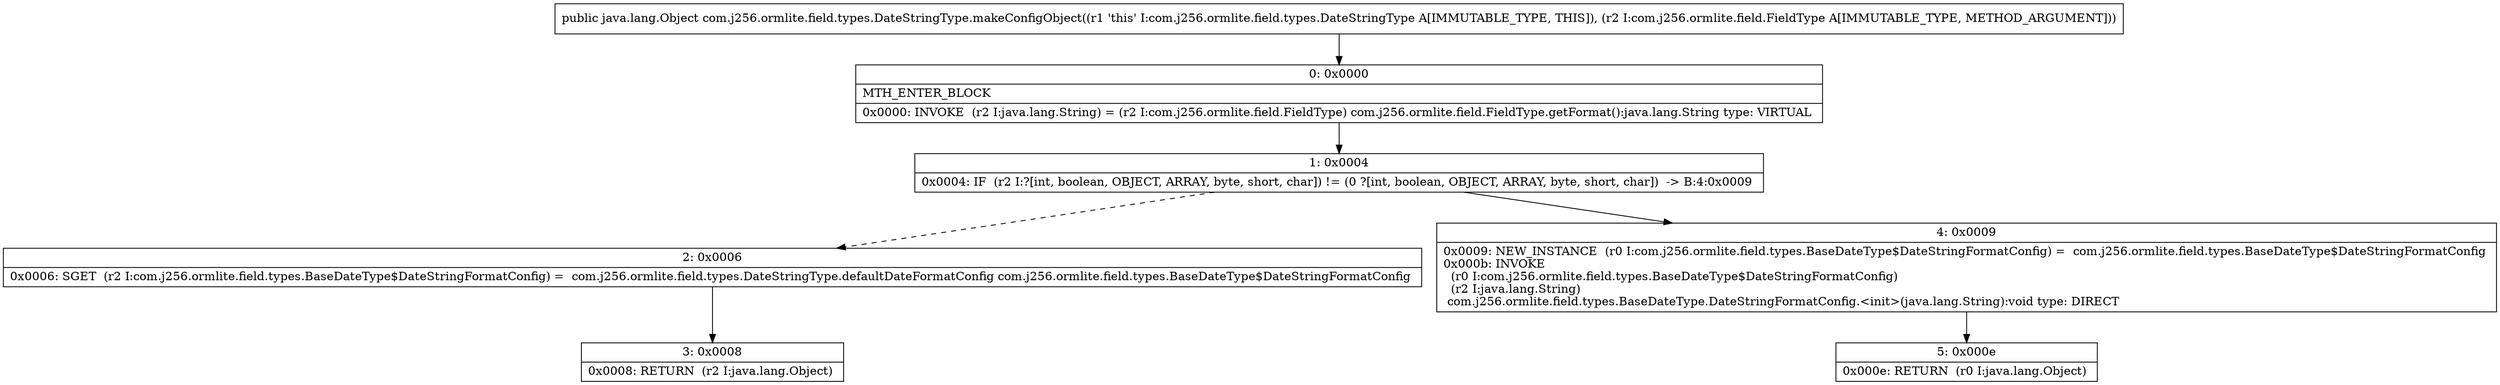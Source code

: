 digraph "CFG forcom.j256.ormlite.field.types.DateStringType.makeConfigObject(Lcom\/j256\/ormlite\/field\/FieldType;)Ljava\/lang\/Object;" {
Node_0 [shape=record,label="{0\:\ 0x0000|MTH_ENTER_BLOCK\l|0x0000: INVOKE  (r2 I:java.lang.String) = (r2 I:com.j256.ormlite.field.FieldType) com.j256.ormlite.field.FieldType.getFormat():java.lang.String type: VIRTUAL \l}"];
Node_1 [shape=record,label="{1\:\ 0x0004|0x0004: IF  (r2 I:?[int, boolean, OBJECT, ARRAY, byte, short, char]) != (0 ?[int, boolean, OBJECT, ARRAY, byte, short, char])  \-\> B:4:0x0009 \l}"];
Node_2 [shape=record,label="{2\:\ 0x0006|0x0006: SGET  (r2 I:com.j256.ormlite.field.types.BaseDateType$DateStringFormatConfig) =  com.j256.ormlite.field.types.DateStringType.defaultDateFormatConfig com.j256.ormlite.field.types.BaseDateType$DateStringFormatConfig \l}"];
Node_3 [shape=record,label="{3\:\ 0x0008|0x0008: RETURN  (r2 I:java.lang.Object) \l}"];
Node_4 [shape=record,label="{4\:\ 0x0009|0x0009: NEW_INSTANCE  (r0 I:com.j256.ormlite.field.types.BaseDateType$DateStringFormatConfig) =  com.j256.ormlite.field.types.BaseDateType$DateStringFormatConfig \l0x000b: INVOKE  \l  (r0 I:com.j256.ormlite.field.types.BaseDateType$DateStringFormatConfig)\l  (r2 I:java.lang.String)\l com.j256.ormlite.field.types.BaseDateType.DateStringFormatConfig.\<init\>(java.lang.String):void type: DIRECT \l}"];
Node_5 [shape=record,label="{5\:\ 0x000e|0x000e: RETURN  (r0 I:java.lang.Object) \l}"];
MethodNode[shape=record,label="{public java.lang.Object com.j256.ormlite.field.types.DateStringType.makeConfigObject((r1 'this' I:com.j256.ormlite.field.types.DateStringType A[IMMUTABLE_TYPE, THIS]), (r2 I:com.j256.ormlite.field.FieldType A[IMMUTABLE_TYPE, METHOD_ARGUMENT])) }"];
MethodNode -> Node_0;
Node_0 -> Node_1;
Node_1 -> Node_2[style=dashed];
Node_1 -> Node_4;
Node_2 -> Node_3;
Node_4 -> Node_5;
}

